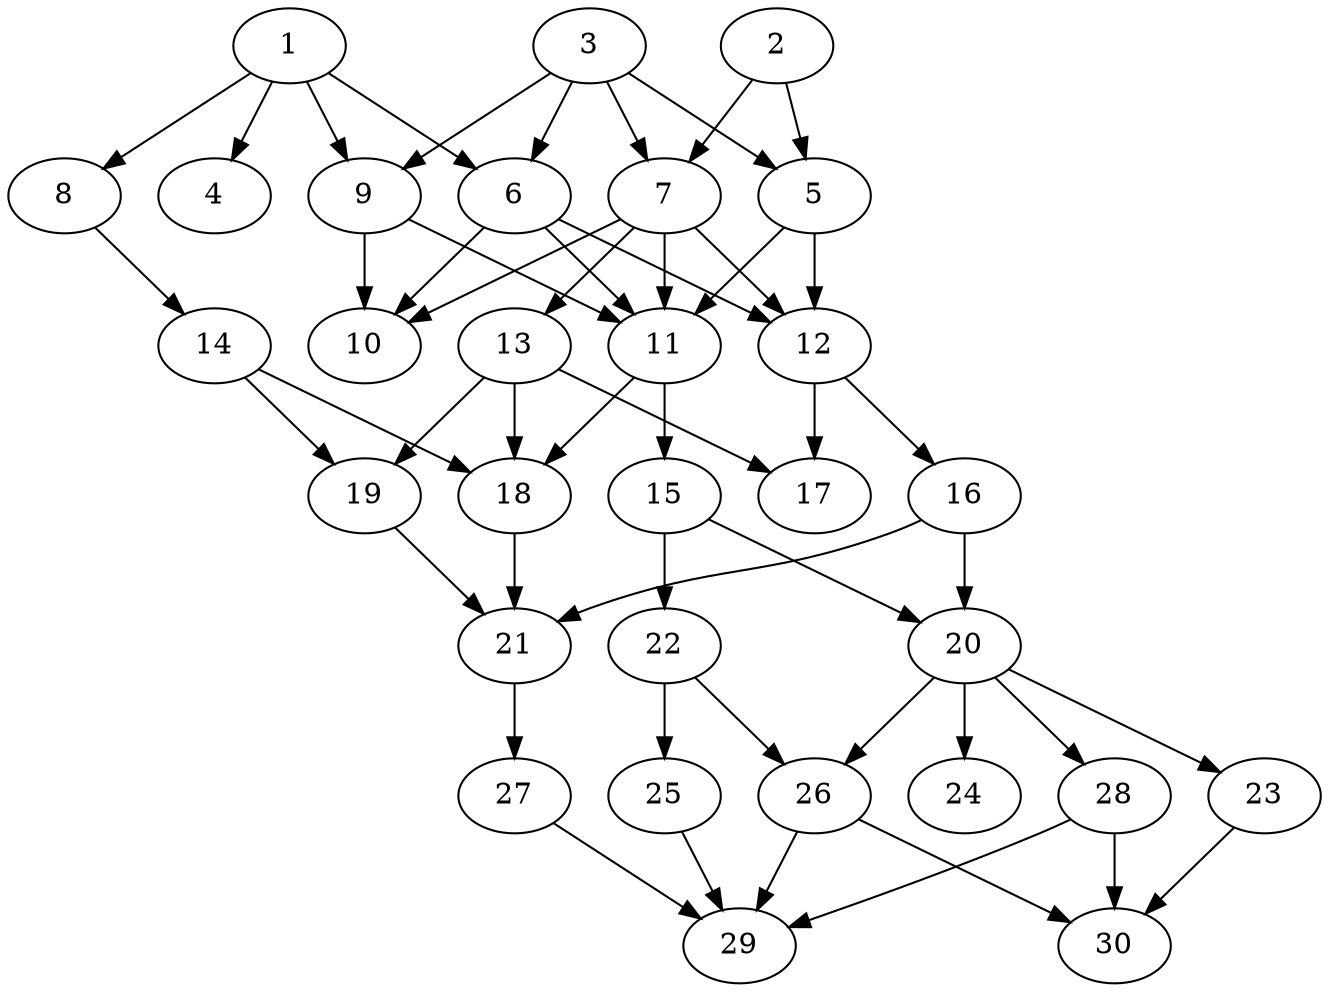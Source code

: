 // DAG (tier=2-normal, mode=data, n=30, ccr=0.406, fat=0.509, density=0.564, regular=0.532, jump=0.140, mindata=2097152, maxdata=16777216)
// DAG automatically generated by daggen at Sun Aug 24 16:33:34 2025
// /home/ermia/Project/Environments/daggen/bin/daggen --dot --ccr 0.406 --fat 0.509 --regular 0.532 --density 0.564 --jump 0.140 --mindata 2097152 --maxdata 16777216 -n 30 
digraph G {
  1 [size="3717538923107220992", alpha="0.17", expect_size="1858769461553610496"]
  1 -> 4 [size ="2192275090178048"]
  1 -> 6 [size ="2192275090178048"]
  1 -> 8 [size ="2192275090178048"]
  1 -> 9 [size ="2192275090178048"]
  2 [size="36825529825861042176", alpha="0.04", expect_size="18412764912930521088"]
  2 -> 5 [size ="88550154436608"]
  2 -> 7 [size ="88550154436608"]
  3 [size="5608941791146462", alpha="0.01", expect_size="2804470895573231"]
  3 -> 5 [size ="137934091059200"]
  3 -> 6 [size ="137934091059200"]
  3 -> 7 [size ="137934091059200"]
  3 -> 9 [size ="137934091059200"]
  4 [size="12642852355337264", alpha="0.05", expect_size="6321426177668632"]
  5 [size="2148910340796047163392", alpha="0.16", expect_size="1074455170398023581696"]
  5 -> 11 [size ="1332198225477632"]
  5 -> 12 [size ="1332198225477632"]
  6 [size="1557952602791858929664", alpha="0.08", expect_size="778976301395929464832"]
  6 -> 10 [size ="1075126288252928"]
  6 -> 11 [size ="1075126288252928"]
  6 -> 12 [size ="1075126288252928"]
  7 [size="18713606162174016", alpha="0.02", expect_size="9356803081087008"]
  7 -> 10 [size ="699401542565888"]
  7 -> 11 [size ="699401542565888"]
  7 -> 12 [size ="699401542565888"]
  7 -> 13 [size ="699401542565888"]
  8 [size="40405056427368824", alpha="0.11", expect_size="20202528213684412"]
  8 -> 14 [size ="815040919764992"]
  9 [size="12863341914371712", alpha="0.06", expect_size="6431670957185856"]
  9 -> 10 [size ="240821534195712"]
  9 -> 11 [size ="240821534195712"]
  10 [size="4230349712945227759616", alpha="0.02", expect_size="2115174856472613879808"]
  11 [size="4621918359425816461312", alpha="0.04", expect_size="2310959179712908230656"]
  11 -> 15 [size ="2219753930227712"]
  11 -> 18 [size ="2219753930227712"]
  12 [size="1016386321242174720", alpha="0.02", expect_size="508193160621087360"]
  12 -> 16 [size ="402164765687808"]
  12 -> 17 [size ="402164765687808"]
  13 [size="200844599988601225216", alpha="0.18", expect_size="100422299994300612608"]
  13 -> 17 [size ="274365874700288"]
  13 -> 18 [size ="274365874700288"]
  13 -> 19 [size ="274365874700288"]
  14 [size="1639425541150867456000", alpha="0.03", expect_size="819712770575433728000"]
  14 -> 18 [size ="1112289365196800"]
  14 -> 19 [size ="1112289365196800"]
  15 [size="1939223114502161563648", alpha="0.05", expect_size="969611557251080781824"]
  15 -> 20 [size ="1244061470031872"]
  15 -> 22 [size ="1244061470031872"]
  16 [size="21322879368836415488", alpha="0.06", expect_size="10661439684418207744"]
  16 -> 20 [size ="61515877056512"]
  16 -> 21 [size ="61515877056512"]
  17 [size="84479697227874304000", alpha="0.02", expect_size="42239848613937152000"]
  18 [size="11324708109718226", alpha="0.11", expect_size="5662354054859113"]
  18 -> 21 [size ="870356634042368"]
  19 [size="22183776063959012", alpha="0.17", expect_size="11091888031979506"]
  19 -> 21 [size ="788145364795392"]
  20 [size="4374267504074714", alpha="0.09", expect_size="2187133752037357"]
  20 -> 23 [size ="212745970515968"]
  20 -> 24 [size ="212745970515968"]
  20 -> 26 [size ="212745970515968"]
  20 -> 28 [size ="212745970515968"]
  21 [size="2219177266068232960", alpha="0.05", expect_size="1109588633034116480"]
  21 -> 27 [size ="880640396361728"]
  22 [size="8864976130827264", alpha="0.18", expect_size="4432488065413632"]
  22 -> 25 [size ="195049262415872"]
  22 -> 26 [size ="195049262415872"]
  23 [size="95131299587865440", alpha="0.00", expect_size="47565649793932720"]
  23 -> 30 [size ="2144263630487552"]
  24 [size="134291463896095216", alpha="0.03", expect_size="67145731948047608"]
  25 [size="40766685910814162944", alpha="0.13", expect_size="20383342955407081472"]
  25 -> 29 [size ="94760408711168"]
  26 [size="4438577436347152203776", alpha="0.10", expect_size="2219288718173576101888"]
  26 -> 29 [size ="2160657126391808"]
  26 -> 30 [size ="2160657126391808"]
  27 [size="104723607844388560", alpha="0.01", expect_size="52361803922194280"]
  27 -> 29 [size ="1661830430720000"]
  28 [size="5615212578465778", alpha="0.16", expect_size="2807606289232889"]
  28 -> 29 [size ="210638961901568"]
  28 -> 30 [size ="210638961901568"]
  29 [size="83595614582996992000", alpha="0.07", expect_size="41797807291498496000"]
  30 [size="1159875870728345344", alpha="0.10", expect_size="579937935364172672"]
}